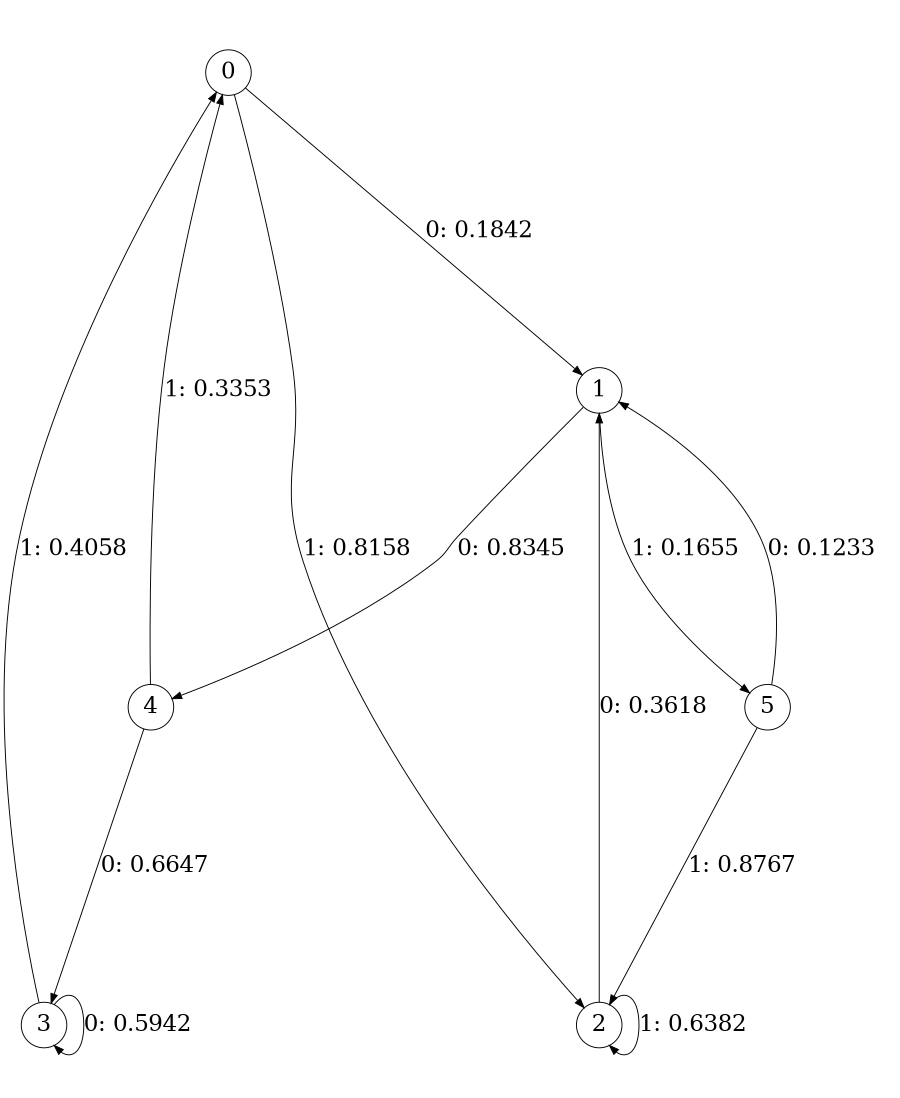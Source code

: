 digraph "ch35randomL3" {
size = "6,8.5";
ratio = "fill";
node [shape = circle];
node [fontsize = 24];
edge [fontsize = 24];
0 -> 1 [label = "0: 0.1842   "];
0 -> 2 [label = "1: 0.8158   "];
1 -> 4 [label = "0: 0.8345   "];
1 -> 5 [label = "1: 0.1655   "];
2 -> 1 [label = "0: 0.3618   "];
2 -> 2 [label = "1: 0.6382   "];
3 -> 3 [label = "0: 0.5942   "];
3 -> 0 [label = "1: 0.4058   "];
4 -> 3 [label = "0: 0.6647   "];
4 -> 0 [label = "1: 0.3353   "];
5 -> 1 [label = "0: 0.1233   "];
5 -> 2 [label = "1: 0.8767   "];
}